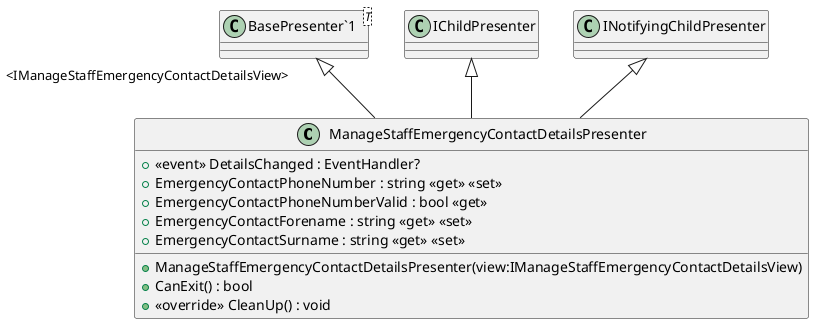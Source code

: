 @startuml
class ManageStaffEmergencyContactDetailsPresenter {
    +  <<event>> DetailsChanged : EventHandler? 
    + ManageStaffEmergencyContactDetailsPresenter(view:IManageStaffEmergencyContactDetailsView)
    + EmergencyContactPhoneNumber : string <<get>> <<set>>
    + EmergencyContactPhoneNumberValid : bool <<get>>
    + EmergencyContactForename : string <<get>> <<set>>
    + EmergencyContactSurname : string <<get>> <<set>>
    + CanExit() : bool
    + <<override>> CleanUp() : void
}
class "BasePresenter`1"<T> {
}
"BasePresenter`1" "<IManageStaffEmergencyContactDetailsView>" <|-- ManageStaffEmergencyContactDetailsPresenter
IChildPresenter <|-- ManageStaffEmergencyContactDetailsPresenter
INotifyingChildPresenter <|-- ManageStaffEmergencyContactDetailsPresenter
@enduml

